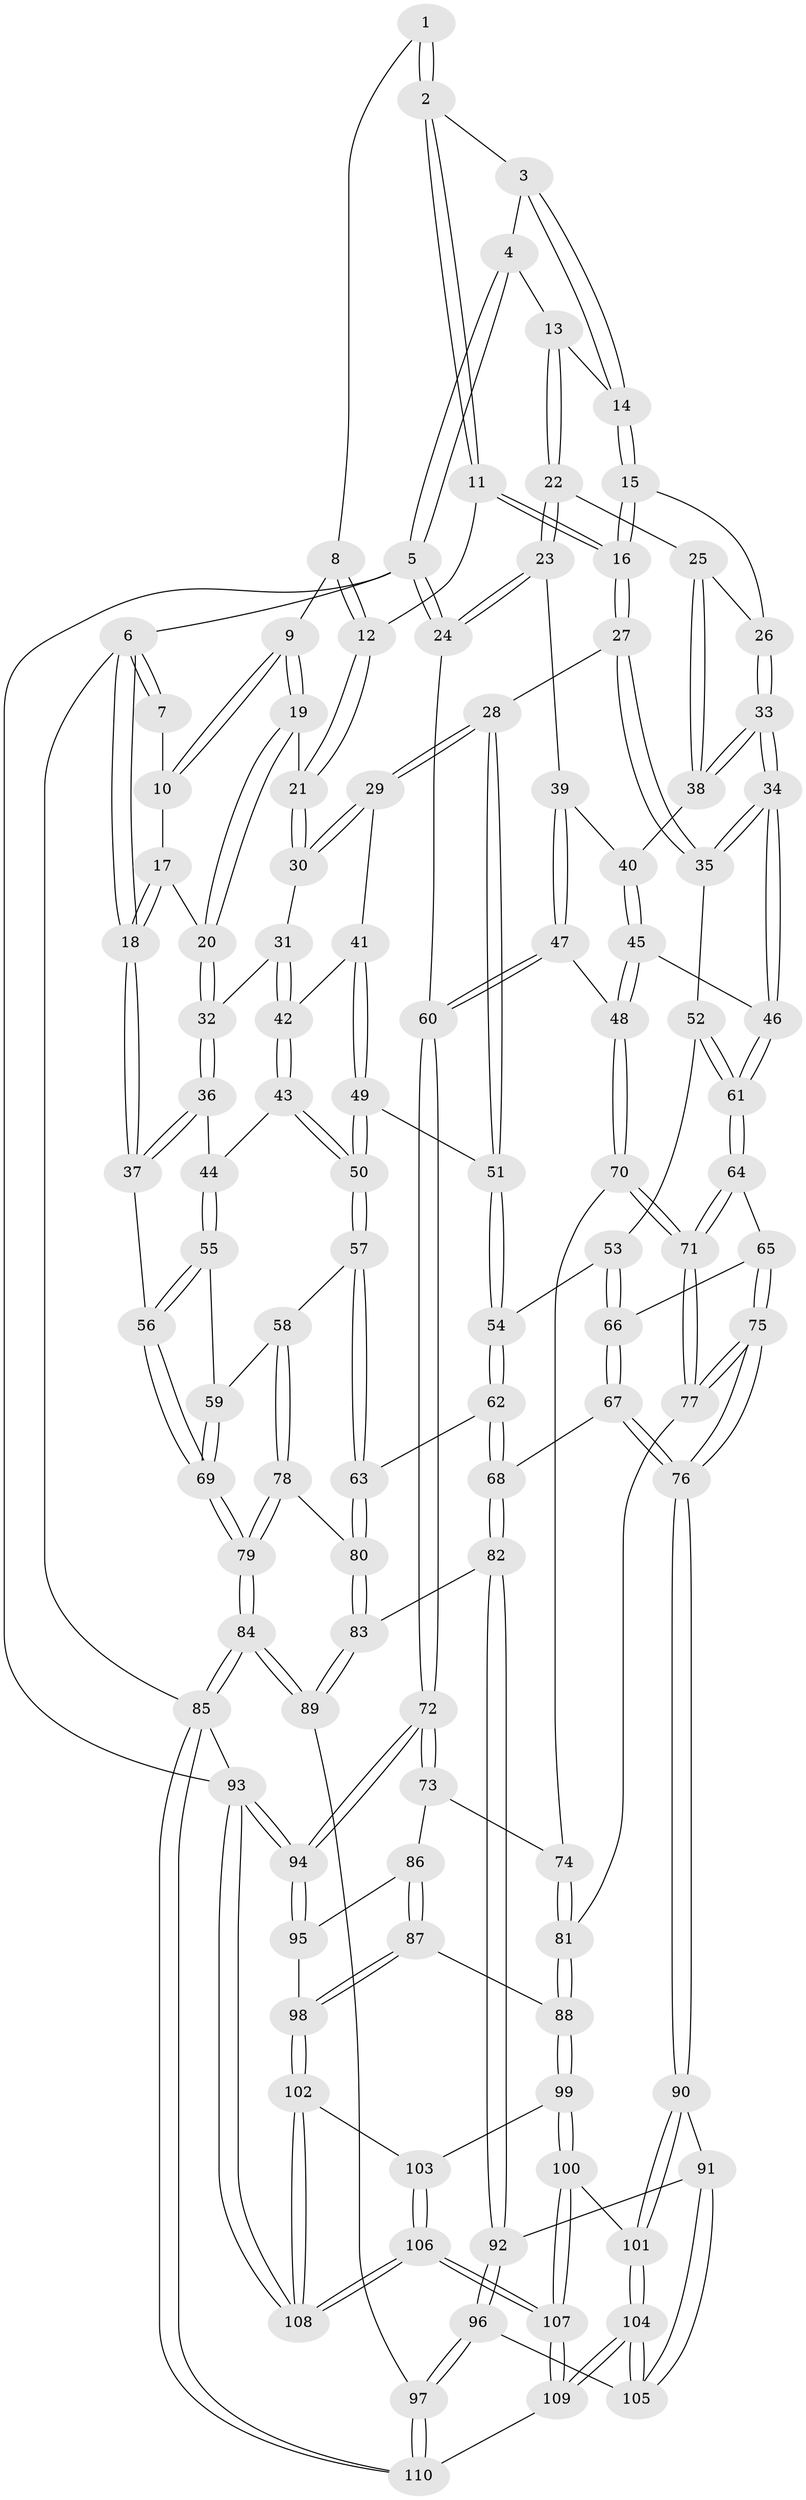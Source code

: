 // coarse degree distribution, {3: 0.14545454545454545, 4: 0.2727272727272727, 5: 0.38181818181818183, 7: 0.07272727272727272, 1: 0.01818181818181818, 6: 0.10909090909090909}
// Generated by graph-tools (version 1.1) at 2025/06/03/04/25 22:06:25]
// undirected, 110 vertices, 272 edges
graph export_dot {
graph [start="1"]
  node [color=gray90,style=filled];
  1 [pos="+0.3447743458325733+0"];
  2 [pos="+0.5555867512406987+0"];
  3 [pos="+0.7760518757806542+0"];
  4 [pos="+0.7842047804816118+0"];
  5 [pos="+1+0"];
  6 [pos="+0+0"];
  7 [pos="+0.10016717000305556+0"];
  8 [pos="+0.3246224315441781+0"];
  9 [pos="+0.22998806657533422+0.10042104160672555"];
  10 [pos="+0.20233608093408584+0.07339015704118153"];
  11 [pos="+0.5316125716853483+0.11078662849581743"];
  12 [pos="+0.35343311607576827+0.1314026316808156"];
  13 [pos="+0.868466352672789+0.11379444600313401"];
  14 [pos="+0.7255738257585483+0.15445370852107157"];
  15 [pos="+0.7148907528177684+0.16714086859622054"];
  16 [pos="+0.5631964031966271+0.171477366402225"];
  17 [pos="+0.07767129312245258+0.07790386349087919"];
  18 [pos="+0+0"];
  19 [pos="+0.24350165324265574+0.13835392681587577"];
  20 [pos="+0.13046699004620296+0.2033088596004906"];
  21 [pos="+0.3112677713039501+0.16432929978097022"];
  22 [pos="+0.9360003846707053+0.16732708351116826"];
  23 [pos="+1+0.211210881558674"];
  24 [pos="+1+0.20495962259857173"];
  25 [pos="+0.8203136471544035+0.24720096704298555"];
  26 [pos="+0.7242467001522485+0.18154711858270456"];
  27 [pos="+0.5404970268168928+0.27582205484844713"];
  28 [pos="+0.4415976072575016+0.3168144482155783"];
  29 [pos="+0.32240593428152114+0.2484954059589157"];
  30 [pos="+0.3212111254850075+0.24589899851910652"];
  31 [pos="+0.22806324872769004+0.26034453725109274"];
  32 [pos="+0.1165463981105263+0.23583937544888292"];
  33 [pos="+0.7230499240174275+0.3594120589795774"];
  34 [pos="+0.7068285054816692+0.38412752224576446"];
  35 [pos="+0.582751583645096+0.3308148339879928"];
  36 [pos="+0.10646419840115412+0.24868082371762695"];
  37 [pos="+0+0.2467211612819643"];
  38 [pos="+0.8196142353634797+0.29246482358532766"];
  39 [pos="+0.9303519925790489+0.3269044766896326"];
  40 [pos="+0.8868677430318374+0.3392714305688727"];
  41 [pos="+0.2657166820847713+0.3480635085974887"];
  42 [pos="+0.21629542989570716+0.34906729778767787"];
  43 [pos="+0.15741465081934494+0.3604390109043802"];
  44 [pos="+0.1420953875004124+0.3548188599051984"];
  45 [pos="+0.8233011099989659+0.4761155598230657"];
  46 [pos="+0.7197912139180118+0.41352787776189315"];
  47 [pos="+0.9337882039311532+0.48767912764081356"];
  48 [pos="+0.8324178136231078+0.49038270283638286"];
  49 [pos="+0.308142443843671+0.41085095779012526"];
  50 [pos="+0.23292947442766068+0.502243814358151"];
  51 [pos="+0.3982920744701562+0.4161273222211518"];
  52 [pos="+0.5515856633545329+0.43647540319702116"];
  53 [pos="+0.4888027120676494+0.4818181293289669"];
  54 [pos="+0.4158321355434829+0.46316777090764255"];
  55 [pos="+0.06291813125764349+0.4331700006648797"];
  56 [pos="+0+0.45962089223808067"];
  57 [pos="+0.2279629813426797+0.5348469895243522"];
  58 [pos="+0.186869919564328+0.5568542844529847"];
  59 [pos="+0.13316360623847137+0.5205182935985853"];
  60 [pos="+1+0.5259516530952026"];
  61 [pos="+0.6309181184624703+0.5315260463094316"];
  62 [pos="+0.3586654025109334+0.5884090902140539"];
  63 [pos="+0.3262423295329211+0.5773308988090754"];
  64 [pos="+0.6282890852758541+0.5442688390556787"];
  65 [pos="+0.5457230394487053+0.5743495886473334"];
  66 [pos="+0.536533112815675+0.5729602066799508"];
  67 [pos="+0.42335532509813983+0.6427355267430814"];
  68 [pos="+0.3895720384968182+0.644114444468383"];
  69 [pos="+0+0.6424280055414872"];
  70 [pos="+0.8222792435016332+0.535780055616044"];
  71 [pos="+0.7064777674462047+0.63302028172618"];
  72 [pos="+1+0.5470303422342061"];
  73 [pos="+0.9418918845194435+0.6567824218567151"];
  74 [pos="+0.86946504041251+0.614555633428421"];
  75 [pos="+0.6039598799268051+0.7615094351549047"];
  76 [pos="+0.6015410131550665+0.7634898728543399"];
  77 [pos="+0.701224736600094+0.7208144328665574"];
  78 [pos="+0.14373277079583296+0.6522508163185643"];
  79 [pos="+0+0.8336479639999416"];
  80 [pos="+0.21196535470000027+0.6980922078552435"];
  81 [pos="+0.7655297184741513+0.7548787694734217"];
  82 [pos="+0.36649100421350284+0.6999120484840468"];
  83 [pos="+0.24332813108596857+0.724645254768509"];
  84 [pos="+0+1"];
  85 [pos="+0+1"];
  86 [pos="+0.9121547074700462+0.7341361217328649"];
  87 [pos="+0.8379633530503442+0.7700090586744139"];
  88 [pos="+0.7867416801485949+0.7745686216008041"];
  89 [pos="+0.21319204087393395+0.8658104582906047"];
  90 [pos="+0.5965830256201565+0.7730711868714426"];
  91 [pos="+0.5849087131609716+0.7792427514911778"];
  92 [pos="+0.39739514350031696+0.8282555273406497"];
  93 [pos="+1+1"];
  94 [pos="+1+0.8213612644311065"];
  95 [pos="+0.976380341512857+0.7847993569620236"];
  96 [pos="+0.3808064157288324+0.8687162646282404"];
  97 [pos="+0.3491995580747312+0.8985325708993301"];
  98 [pos="+0.9271702049610315+0.8593357010781663"];
  99 [pos="+0.7867415775331402+0.783715045413737"];
  100 [pos="+0.6717104178919184+0.9457943761787472"];
  101 [pos="+0.5977207391697781+0.7770753117050145"];
  102 [pos="+0.9367298936048029+0.9345250837970451"];
  103 [pos="+0.7971620606360131+0.8201003739765781"];
  104 [pos="+0.5519014483694831+0.9894805105673562"];
  105 [pos="+0.5066067925229171+0.9275618565345934"];
  106 [pos="+0.802061410151277+1"];
  107 [pos="+0.6886149632912011+1"];
  108 [pos="+1+1"];
  109 [pos="+0.644930325783764+1"];
  110 [pos="+0.3669180465873982+1"];
  1 -- 2;
  1 -- 2;
  1 -- 8;
  2 -- 3;
  2 -- 11;
  2 -- 11;
  3 -- 4;
  3 -- 14;
  3 -- 14;
  4 -- 5;
  4 -- 5;
  4 -- 13;
  5 -- 6;
  5 -- 24;
  5 -- 24;
  5 -- 93;
  6 -- 7;
  6 -- 7;
  6 -- 18;
  6 -- 18;
  6 -- 85;
  7 -- 10;
  8 -- 9;
  8 -- 12;
  8 -- 12;
  9 -- 10;
  9 -- 10;
  9 -- 19;
  9 -- 19;
  10 -- 17;
  11 -- 12;
  11 -- 16;
  11 -- 16;
  12 -- 21;
  12 -- 21;
  13 -- 14;
  13 -- 22;
  13 -- 22;
  14 -- 15;
  14 -- 15;
  15 -- 16;
  15 -- 16;
  15 -- 26;
  16 -- 27;
  16 -- 27;
  17 -- 18;
  17 -- 18;
  17 -- 20;
  18 -- 37;
  18 -- 37;
  19 -- 20;
  19 -- 20;
  19 -- 21;
  20 -- 32;
  20 -- 32;
  21 -- 30;
  21 -- 30;
  22 -- 23;
  22 -- 23;
  22 -- 25;
  23 -- 24;
  23 -- 24;
  23 -- 39;
  24 -- 60;
  25 -- 26;
  25 -- 38;
  25 -- 38;
  26 -- 33;
  26 -- 33;
  27 -- 28;
  27 -- 35;
  27 -- 35;
  28 -- 29;
  28 -- 29;
  28 -- 51;
  28 -- 51;
  29 -- 30;
  29 -- 30;
  29 -- 41;
  30 -- 31;
  31 -- 32;
  31 -- 42;
  31 -- 42;
  32 -- 36;
  32 -- 36;
  33 -- 34;
  33 -- 34;
  33 -- 38;
  33 -- 38;
  34 -- 35;
  34 -- 35;
  34 -- 46;
  34 -- 46;
  35 -- 52;
  36 -- 37;
  36 -- 37;
  36 -- 44;
  37 -- 56;
  38 -- 40;
  39 -- 40;
  39 -- 47;
  39 -- 47;
  40 -- 45;
  40 -- 45;
  41 -- 42;
  41 -- 49;
  41 -- 49;
  42 -- 43;
  42 -- 43;
  43 -- 44;
  43 -- 50;
  43 -- 50;
  44 -- 55;
  44 -- 55;
  45 -- 46;
  45 -- 48;
  45 -- 48;
  46 -- 61;
  46 -- 61;
  47 -- 48;
  47 -- 60;
  47 -- 60;
  48 -- 70;
  48 -- 70;
  49 -- 50;
  49 -- 50;
  49 -- 51;
  50 -- 57;
  50 -- 57;
  51 -- 54;
  51 -- 54;
  52 -- 53;
  52 -- 61;
  52 -- 61;
  53 -- 54;
  53 -- 66;
  53 -- 66;
  54 -- 62;
  54 -- 62;
  55 -- 56;
  55 -- 56;
  55 -- 59;
  56 -- 69;
  56 -- 69;
  57 -- 58;
  57 -- 63;
  57 -- 63;
  58 -- 59;
  58 -- 78;
  58 -- 78;
  59 -- 69;
  59 -- 69;
  60 -- 72;
  60 -- 72;
  61 -- 64;
  61 -- 64;
  62 -- 63;
  62 -- 68;
  62 -- 68;
  63 -- 80;
  63 -- 80;
  64 -- 65;
  64 -- 71;
  64 -- 71;
  65 -- 66;
  65 -- 75;
  65 -- 75;
  66 -- 67;
  66 -- 67;
  67 -- 68;
  67 -- 76;
  67 -- 76;
  68 -- 82;
  68 -- 82;
  69 -- 79;
  69 -- 79;
  70 -- 71;
  70 -- 71;
  70 -- 74;
  71 -- 77;
  71 -- 77;
  72 -- 73;
  72 -- 73;
  72 -- 94;
  72 -- 94;
  73 -- 74;
  73 -- 86;
  74 -- 81;
  74 -- 81;
  75 -- 76;
  75 -- 76;
  75 -- 77;
  75 -- 77;
  76 -- 90;
  76 -- 90;
  77 -- 81;
  78 -- 79;
  78 -- 79;
  78 -- 80;
  79 -- 84;
  79 -- 84;
  80 -- 83;
  80 -- 83;
  81 -- 88;
  81 -- 88;
  82 -- 83;
  82 -- 92;
  82 -- 92;
  83 -- 89;
  83 -- 89;
  84 -- 85;
  84 -- 85;
  84 -- 89;
  84 -- 89;
  85 -- 110;
  85 -- 110;
  85 -- 93;
  86 -- 87;
  86 -- 87;
  86 -- 95;
  87 -- 88;
  87 -- 98;
  87 -- 98;
  88 -- 99;
  88 -- 99;
  89 -- 97;
  90 -- 91;
  90 -- 101;
  90 -- 101;
  91 -- 92;
  91 -- 105;
  91 -- 105;
  92 -- 96;
  92 -- 96;
  93 -- 94;
  93 -- 94;
  93 -- 108;
  93 -- 108;
  94 -- 95;
  94 -- 95;
  95 -- 98;
  96 -- 97;
  96 -- 97;
  96 -- 105;
  97 -- 110;
  97 -- 110;
  98 -- 102;
  98 -- 102;
  99 -- 100;
  99 -- 100;
  99 -- 103;
  100 -- 101;
  100 -- 107;
  100 -- 107;
  101 -- 104;
  101 -- 104;
  102 -- 103;
  102 -- 108;
  102 -- 108;
  103 -- 106;
  103 -- 106;
  104 -- 105;
  104 -- 105;
  104 -- 109;
  104 -- 109;
  106 -- 107;
  106 -- 107;
  106 -- 108;
  106 -- 108;
  107 -- 109;
  107 -- 109;
  109 -- 110;
}
